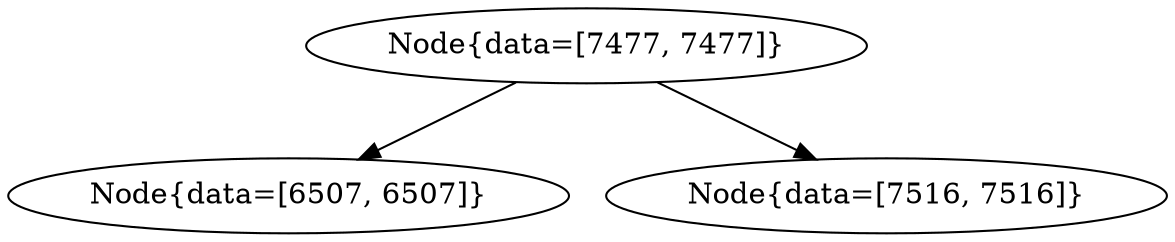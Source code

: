 digraph G{
1092964716 [label="Node{data=[7477, 7477]}"]
1092964716 -> 1214202969
1214202969 [label="Node{data=[6507, 6507]}"]
1092964716 -> 2007550579
2007550579 [label="Node{data=[7516, 7516]}"]
}